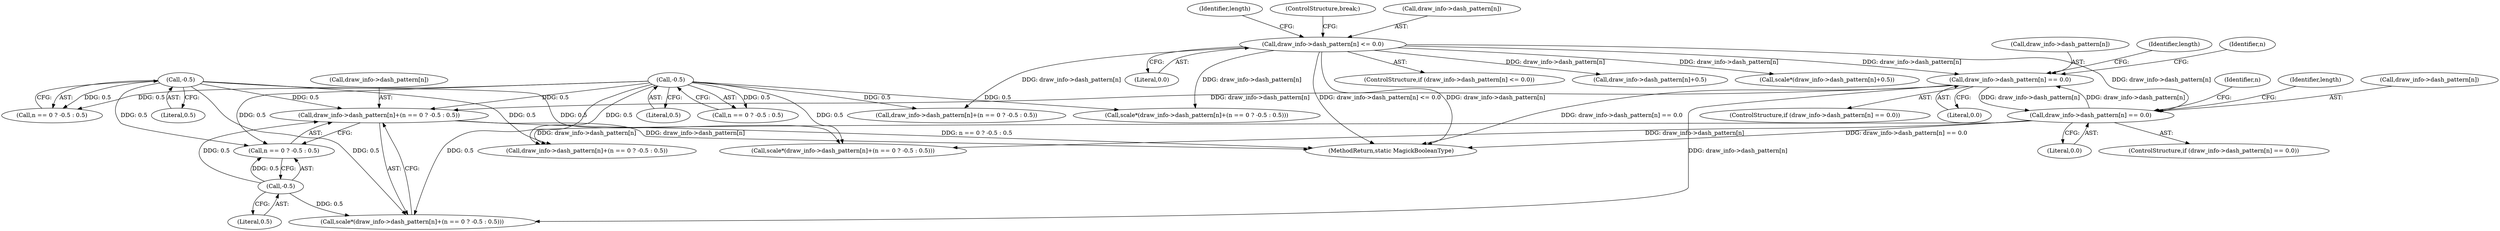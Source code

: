 digraph "0_ImageMagick_726812fa2fa7ce16bcf58f6e115f65427a1c0950_0@pointer" {
"1000399" [label="(Call,draw_info->dash_pattern[n]+(n == 0 ? -0.5 : 0.5))"];
"1000385" [label="(Call,draw_info->dash_pattern[n] == 0.0)"];
"1000245" [label="(Call,draw_info->dash_pattern[n] <= 0.0)"];
"1000603" [label="(Call,draw_info->dash_pattern[n] == 0.0)"];
"1000409" [label="(Call,-0.5)"];
"1000627" [label="(Call,-0.5)"];
"1000267" [label="(Call,-0.5)"];
"1000255" [label="(Call,scale*(draw_info->dash_pattern[n]+(n == 0 ? -0.5 : 0.5)))"];
"1000761" [label="(MethodReturn,static MagickBooleanType)"];
"1000400" [label="(Call,draw_info->dash_pattern[n])"];
"1000267" [label="(Call,-0.5)"];
"1000385" [label="(Call,draw_info->dash_pattern[n] == 0.0)"];
"1000409" [label="(Call,-0.5)"];
"1000254" [label="(Identifier,length)"];
"1000627" [label="(Call,-0.5)"];
"1000252" [label="(ControlStructure,break;)"];
"1000623" [label="(Call,n == 0 ? -0.5 : 0.5)"];
"1000399" [label="(Call,draw_info->dash_pattern[n]+(n == 0 ? -0.5 : 0.5))"];
"1000386" [label="(Call,draw_info->dash_pattern[n])"];
"1000257" [label="(Call,draw_info->dash_pattern[n]+(n == 0 ? -0.5 : 0.5))"];
"1000251" [label="(Literal,0.0)"];
"1000604" [label="(Call,draw_info->dash_pattern[n])"];
"1000609" [label="(Literal,0.0)"];
"1000397" [label="(Call,scale*(draw_info->dash_pattern[n]+(n == 0 ? -0.5 : 0.5)))"];
"1000615" [label="(Call,scale*(draw_info->dash_pattern[n]+(n == 0 ? -0.5 : 0.5)))"];
"1000410" [label="(Literal,0.5)"];
"1000244" [label="(ControlStructure,if (draw_info->dash_pattern[n] <= 0.0))"];
"1000611" [label="(Identifier,n)"];
"1000614" [label="(Identifier,length)"];
"1000405" [label="(Call,n == 0 ? -0.5 : 0.5)"];
"1000384" [label="(ControlStructure,if (draw_info->dash_pattern[n] == 0.0))"];
"1000245" [label="(Call,draw_info->dash_pattern[n] <= 0.0)"];
"1000284" [label="(Call,draw_info->dash_pattern[n]+0.5)"];
"1000282" [label="(Call,scale*(draw_info->dash_pattern[n]+0.5))"];
"1000268" [label="(Literal,0.5)"];
"1000617" [label="(Call,draw_info->dash_pattern[n]+(n == 0 ? -0.5 : 0.5))"];
"1000396" [label="(Identifier,length)"];
"1000393" [label="(Identifier,n)"];
"1000246" [label="(Call,draw_info->dash_pattern[n])"];
"1000602" [label="(ControlStructure,if (draw_info->dash_pattern[n] == 0.0))"];
"1000628" [label="(Literal,0.5)"];
"1000391" [label="(Literal,0.0)"];
"1000263" [label="(Call,n == 0 ? -0.5 : 0.5)"];
"1000603" [label="(Call,draw_info->dash_pattern[n] == 0.0)"];
"1000399" -> "1000397"  [label="AST: "];
"1000399" -> "1000405"  [label="CFG: "];
"1000400" -> "1000399"  [label="AST: "];
"1000405" -> "1000399"  [label="AST: "];
"1000397" -> "1000399"  [label="CFG: "];
"1000399" -> "1000761"  [label="DDG: n == 0 ? -0.5 : 0.5"];
"1000399" -> "1000761"  [label="DDG: draw_info->dash_pattern[n]"];
"1000385" -> "1000399"  [label="DDG: draw_info->dash_pattern[n]"];
"1000409" -> "1000399"  [label="DDG: 0.5"];
"1000627" -> "1000399"  [label="DDG: 0.5"];
"1000267" -> "1000399"  [label="DDG: 0.5"];
"1000385" -> "1000384"  [label="AST: "];
"1000385" -> "1000391"  [label="CFG: "];
"1000386" -> "1000385"  [label="AST: "];
"1000391" -> "1000385"  [label="AST: "];
"1000393" -> "1000385"  [label="CFG: "];
"1000396" -> "1000385"  [label="CFG: "];
"1000385" -> "1000761"  [label="DDG: draw_info->dash_pattern[n] == 0.0"];
"1000245" -> "1000385"  [label="DDG: draw_info->dash_pattern[n]"];
"1000603" -> "1000385"  [label="DDG: draw_info->dash_pattern[n]"];
"1000385" -> "1000397"  [label="DDG: draw_info->dash_pattern[n]"];
"1000385" -> "1000603"  [label="DDG: draw_info->dash_pattern[n]"];
"1000245" -> "1000244"  [label="AST: "];
"1000245" -> "1000251"  [label="CFG: "];
"1000246" -> "1000245"  [label="AST: "];
"1000251" -> "1000245"  [label="AST: "];
"1000252" -> "1000245"  [label="CFG: "];
"1000254" -> "1000245"  [label="CFG: "];
"1000245" -> "1000761"  [label="DDG: draw_info->dash_pattern[n] <= 0.0"];
"1000245" -> "1000761"  [label="DDG: draw_info->dash_pattern[n]"];
"1000245" -> "1000255"  [label="DDG: draw_info->dash_pattern[n]"];
"1000245" -> "1000257"  [label="DDG: draw_info->dash_pattern[n]"];
"1000245" -> "1000282"  [label="DDG: draw_info->dash_pattern[n]"];
"1000245" -> "1000284"  [label="DDG: draw_info->dash_pattern[n]"];
"1000245" -> "1000603"  [label="DDG: draw_info->dash_pattern[n]"];
"1000603" -> "1000602"  [label="AST: "];
"1000603" -> "1000609"  [label="CFG: "];
"1000604" -> "1000603"  [label="AST: "];
"1000609" -> "1000603"  [label="AST: "];
"1000611" -> "1000603"  [label="CFG: "];
"1000614" -> "1000603"  [label="CFG: "];
"1000603" -> "1000761"  [label="DDG: draw_info->dash_pattern[n] == 0.0"];
"1000603" -> "1000615"  [label="DDG: draw_info->dash_pattern[n]"];
"1000603" -> "1000617"  [label="DDG: draw_info->dash_pattern[n]"];
"1000409" -> "1000405"  [label="AST: "];
"1000409" -> "1000410"  [label="CFG: "];
"1000410" -> "1000409"  [label="AST: "];
"1000405" -> "1000409"  [label="CFG: "];
"1000409" -> "1000397"  [label="DDG: 0.5"];
"1000409" -> "1000405"  [label="DDG: 0.5"];
"1000627" -> "1000623"  [label="AST: "];
"1000627" -> "1000628"  [label="CFG: "];
"1000628" -> "1000627"  [label="AST: "];
"1000623" -> "1000627"  [label="CFG: "];
"1000627" -> "1000397"  [label="DDG: 0.5"];
"1000627" -> "1000405"  [label="DDG: 0.5"];
"1000627" -> "1000615"  [label="DDG: 0.5"];
"1000627" -> "1000617"  [label="DDG: 0.5"];
"1000627" -> "1000623"  [label="DDG: 0.5"];
"1000267" -> "1000263"  [label="AST: "];
"1000267" -> "1000268"  [label="CFG: "];
"1000268" -> "1000267"  [label="AST: "];
"1000263" -> "1000267"  [label="CFG: "];
"1000267" -> "1000255"  [label="DDG: 0.5"];
"1000267" -> "1000257"  [label="DDG: 0.5"];
"1000267" -> "1000263"  [label="DDG: 0.5"];
"1000267" -> "1000397"  [label="DDG: 0.5"];
"1000267" -> "1000405"  [label="DDG: 0.5"];
"1000267" -> "1000615"  [label="DDG: 0.5"];
"1000267" -> "1000617"  [label="DDG: 0.5"];
"1000267" -> "1000623"  [label="DDG: 0.5"];
}
